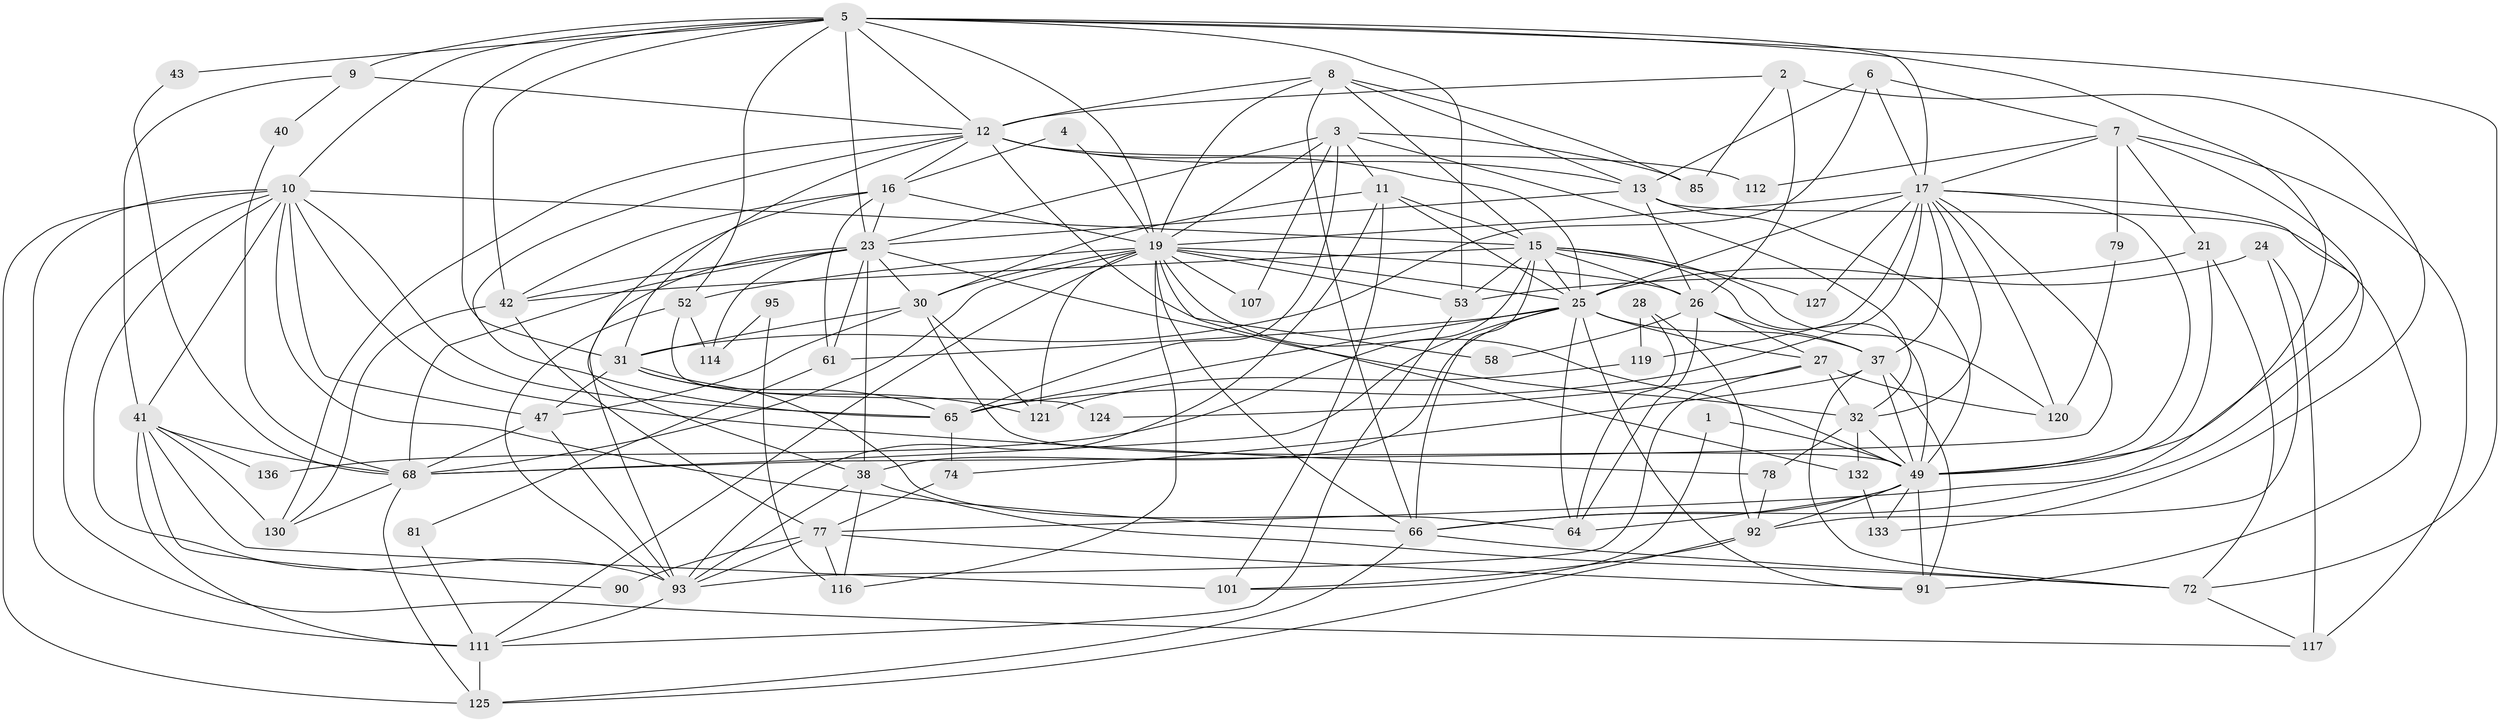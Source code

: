 // original degree distribution, {2: 0.1597222222222222, 4: 0.3402777777777778, 6: 0.10416666666666667, 3: 0.2013888888888889, 5: 0.14583333333333334, 7: 0.034722222222222224, 8: 0.006944444444444444, 9: 0.006944444444444444}
// Generated by graph-tools (version 1.1) at 2025/15/03/09/25 04:15:19]
// undirected, 72 vertices, 207 edges
graph export_dot {
graph [start="1"]
  node [color=gray90,style=filled];
  1;
  2;
  3 [super="+143"];
  4 [super="+33"];
  5 [super="+29+14"];
  6;
  7 [super="+59"];
  8 [super="+22"];
  9;
  10 [super="+70+57+44"];
  11 [super="+82"];
  12 [super="+63+18"];
  13 [super="+86"];
  15 [super="+118+35"];
  16 [super="+89"];
  17 [super="+141+20+109"];
  19 [super="+71+55"];
  21;
  23 [super="+50"];
  24;
  25 [super="+87+69"];
  26 [super="+131+140"];
  27 [super="+94"];
  28;
  30 [super="+34"];
  31 [super="+48"];
  32 [super="+62"];
  37 [super="+39"];
  38;
  40;
  41 [super="+108"];
  42 [super="+51"];
  43;
  47 [super="+142"];
  49 [super="+76+67+88"];
  52 [super="+100"];
  53 [super="+99"];
  58;
  61;
  64;
  65 [super="+135+128"];
  66 [super="+84"];
  68 [super="+80"];
  72;
  74;
  77 [super="+83"];
  78;
  79;
  81;
  85;
  90;
  91 [super="+139"];
  92 [super="+113"];
  93 [super="+122"];
  95;
  101;
  107;
  111 [super="+137"];
  112;
  114;
  116;
  117;
  119;
  120;
  121;
  124;
  125;
  127;
  130;
  132;
  133;
  136;
  1 -- 101;
  1 -- 49;
  2 -- 85;
  2 -- 133;
  2 -- 12;
  2 -- 26;
  3 -- 19;
  3 -- 65;
  3 -- 23;
  3 -- 107;
  3 -- 85;
  3 -- 32;
  3 -- 11;
  4 -- 16;
  4 -- 19;
  5 -- 72;
  5 -- 9;
  5 -- 43;
  5 -- 12;
  5 -- 17;
  5 -- 53;
  5 -- 23;
  5 -- 10;
  5 -- 42;
  5 -- 31;
  5 -- 49;
  5 -- 52;
  5 -- 19;
  6 -- 7;
  6 -- 31;
  6 -- 17;
  6 -- 13;
  7 -- 117;
  7 -- 112;
  7 -- 17;
  7 -- 21;
  7 -- 79;
  7 -- 66;
  8 -- 85;
  8 -- 13;
  8 -- 66;
  8 -- 19;
  8 -- 15;
  8 -- 12;
  9 -- 41;
  9 -- 40;
  9 -- 12;
  10 -- 117;
  10 -- 78;
  10 -- 47;
  10 -- 65;
  10 -- 66;
  10 -- 41;
  10 -- 125;
  10 -- 111;
  10 -- 93;
  10 -- 15;
  11 -- 101;
  11 -- 25;
  11 -- 93;
  11 -- 30;
  11 -- 15;
  12 -- 130;
  12 -- 16;
  12 -- 65;
  12 -- 112;
  12 -- 25;
  12 -- 58;
  12 -- 13;
  12 -- 31;
  13 -- 26;
  13 -- 91;
  13 -- 49;
  13 -- 23;
  15 -- 66;
  15 -- 127 [weight=2];
  15 -- 53;
  15 -- 49;
  15 -- 136;
  15 -- 42;
  15 -- 120;
  15 -- 25;
  15 -- 26;
  16 -- 61;
  16 -- 38;
  16 -- 42;
  16 -- 23;
  16 -- 19;
  17 -- 77;
  17 -- 25 [weight=2];
  17 -- 127;
  17 -- 37 [weight=2];
  17 -- 120;
  17 -- 32;
  17 -- 65;
  17 -- 68;
  17 -- 119;
  17 -- 49;
  17 -- 19 [weight=2];
  19 -- 52;
  19 -- 30;
  19 -- 49;
  19 -- 121;
  19 -- 66;
  19 -- 68;
  19 -- 107;
  19 -- 111;
  19 -- 116;
  19 -- 53;
  19 -- 25 [weight=2];
  19 -- 26;
  19 -- 132;
  21 -- 72;
  21 -- 49;
  21 -- 53;
  23 -- 38;
  23 -- 32;
  23 -- 42;
  23 -- 114;
  23 -- 61;
  23 -- 93;
  23 -- 68;
  23 -- 30;
  24 -- 92;
  24 -- 117;
  24 -- 25;
  25 -- 64;
  25 -- 65;
  25 -- 38;
  25 -- 27;
  25 -- 61;
  25 -- 37;
  25 -- 68;
  25 -- 91;
  26 -- 37;
  26 -- 58;
  26 -- 64;
  26 -- 27 [weight=2];
  27 -- 120;
  27 -- 124;
  27 -- 93;
  27 -- 32;
  28 -- 64;
  28 -- 119;
  28 -- 92;
  30 -- 47;
  30 -- 31;
  30 -- 121;
  30 -- 49;
  31 -- 121;
  31 -- 64;
  31 -- 65;
  31 -- 47;
  32 -- 132;
  32 -- 78;
  32 -- 49;
  37 -- 72;
  37 -- 74;
  37 -- 49;
  37 -- 91;
  38 -- 72;
  38 -- 116;
  38 -- 93;
  40 -- 68;
  41 -- 111;
  41 -- 90;
  41 -- 101;
  41 -- 130;
  41 -- 136;
  41 -- 68;
  42 -- 77;
  42 -- 130;
  43 -- 68;
  47 -- 68;
  47 -- 93;
  49 -- 92;
  49 -- 133;
  49 -- 91;
  49 -- 66;
  49 -- 64;
  52 -- 114;
  52 -- 124;
  52 -- 93;
  53 -- 111;
  61 -- 81;
  65 -- 74;
  66 -- 72;
  66 -- 125;
  68 -- 125;
  68 -- 130;
  72 -- 117;
  74 -- 77;
  77 -- 116;
  77 -- 90;
  77 -- 93;
  77 -- 91;
  78 -- 92;
  79 -- 120;
  81 -- 111;
  92 -- 125;
  92 -- 101;
  93 -- 111;
  95 -- 116;
  95 -- 114;
  111 -- 125;
  119 -- 121;
  132 -- 133;
}
